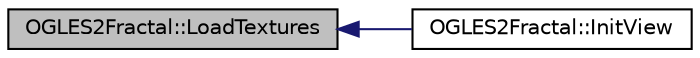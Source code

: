 digraph "OGLES2Fractal::LoadTextures"
{
  edge [fontname="Helvetica",fontsize="10",labelfontname="Helvetica",labelfontsize="10"];
  node [fontname="Helvetica",fontsize="10",shape=record];
  rankdir="LR";
  Node1 [label="OGLES2Fractal::LoadTextures",height=0.2,width=0.4,color="black", fillcolor="grey75", style="filled", fontcolor="black"];
  Node1 -> Node2 [dir="back",color="midnightblue",fontsize="10",style="solid",fontname="Helvetica"];
  Node2 [label="OGLES2Fractal::InitView",height=0.2,width=0.4,color="black", fillcolor="white", style="filled",URL="$class_o_g_l_e_s2_fractal.html#a2842ff60922eadba18df6f1bed553045"];
}
